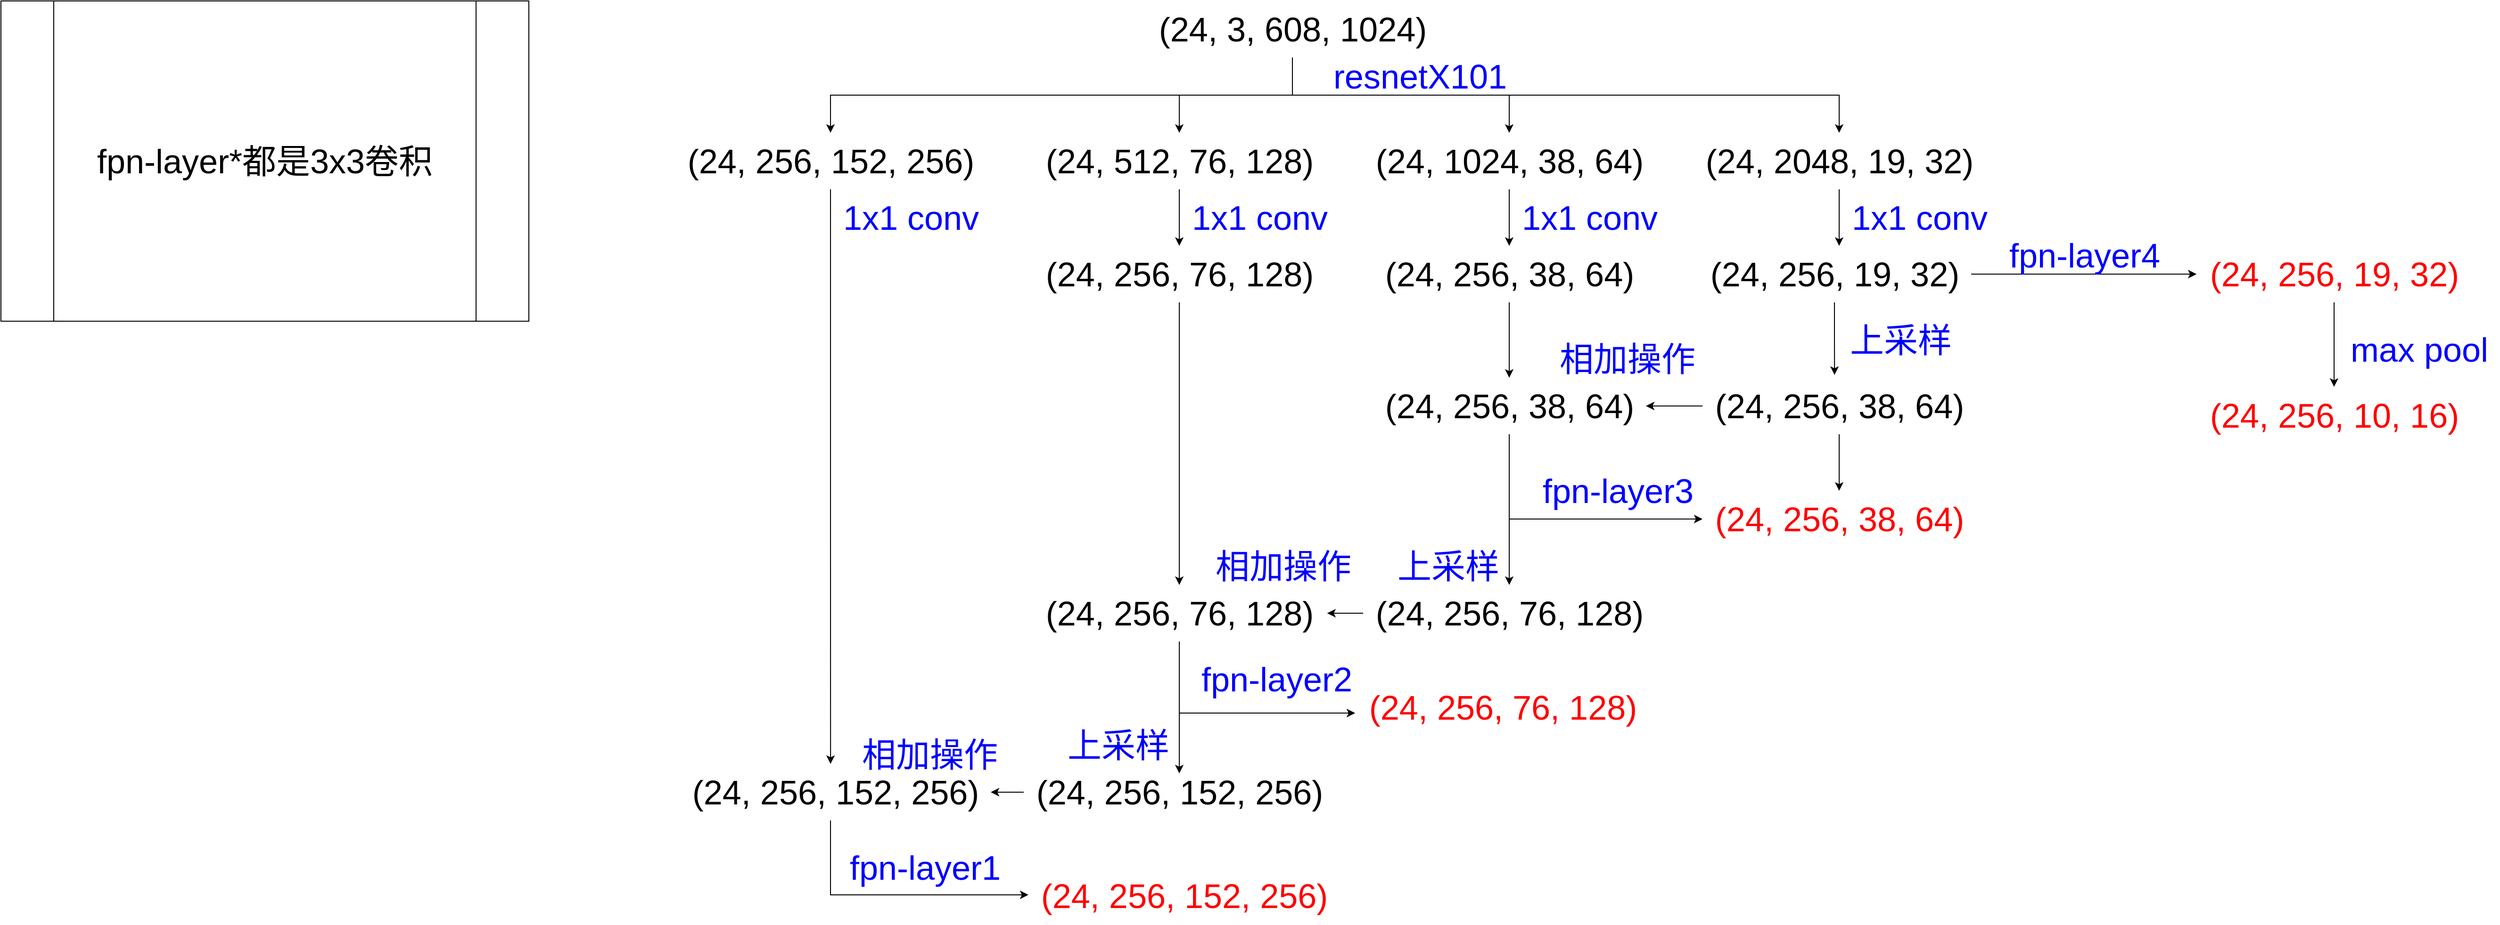 <mxfile version="20.2.6" type="github">
  <diagram id="jDf5m3AYdCFQ41c70_qY" name="第 1 页">
    <mxGraphModel dx="2370" dy="1177" grid="1" gridSize="10" guides="1" tooltips="1" connect="1" arrows="1" fold="1" page="1" pageScale="1" pageWidth="3300" pageHeight="4681" math="0" shadow="0">
      <root>
        <mxCell id="0" />
        <mxCell id="1" parent="0" />
        <mxCell id="YfHTAPaN2DRpzsCkXwUB-10" style="edgeStyle=orthogonalEdgeStyle;rounded=0;orthogonalLoop=1;jettySize=auto;html=1;fontSize=36;" edge="1" parent="1" source="YfHTAPaN2DRpzsCkXwUB-4" target="YfHTAPaN2DRpzsCkXwUB-5">
          <mxGeometry relative="1" as="geometry">
            <Array as="points">
              <mxPoint x="1400" y="150" />
              <mxPoint x="910" y="150" />
            </Array>
          </mxGeometry>
        </mxCell>
        <mxCell id="YfHTAPaN2DRpzsCkXwUB-12" style="edgeStyle=orthogonalEdgeStyle;rounded=0;orthogonalLoop=1;jettySize=auto;html=1;fontSize=36;" edge="1" parent="1" source="YfHTAPaN2DRpzsCkXwUB-4" target="YfHTAPaN2DRpzsCkXwUB-6">
          <mxGeometry relative="1" as="geometry" />
        </mxCell>
        <mxCell id="YfHTAPaN2DRpzsCkXwUB-13" style="edgeStyle=orthogonalEdgeStyle;rounded=0;orthogonalLoop=1;jettySize=auto;html=1;fontSize=36;" edge="1" parent="1" source="YfHTAPaN2DRpzsCkXwUB-4" target="YfHTAPaN2DRpzsCkXwUB-7">
          <mxGeometry relative="1" as="geometry">
            <Array as="points">
              <mxPoint x="1400" y="150" />
              <mxPoint x="1980" y="150" />
            </Array>
          </mxGeometry>
        </mxCell>
        <mxCell id="YfHTAPaN2DRpzsCkXwUB-14" style="edgeStyle=orthogonalEdgeStyle;rounded=0;orthogonalLoop=1;jettySize=auto;html=1;fontSize=36;" edge="1" parent="1" source="YfHTAPaN2DRpzsCkXwUB-4" target="YfHTAPaN2DRpzsCkXwUB-8">
          <mxGeometry relative="1" as="geometry" />
        </mxCell>
        <mxCell id="YfHTAPaN2DRpzsCkXwUB-4" value="(24, 3, 608, 1024)" style="text;html=1;align=center;verticalAlign=middle;resizable=0;points=[];autosize=1;strokeColor=none;fillColor=none;fontSize=36;" vertex="1" parent="1">
          <mxGeometry x="1245" y="50" width="310" height="60" as="geometry" />
        </mxCell>
        <mxCell id="YfHTAPaN2DRpzsCkXwUB-78" style="edgeStyle=orthogonalEdgeStyle;rounded=0;orthogonalLoop=1;jettySize=auto;html=1;fontSize=36;fontColor=#FF0000;entryX=0.485;entryY=0;entryDx=0;entryDy=0;entryPerimeter=0;" edge="1" parent="1" source="YfHTAPaN2DRpzsCkXwUB-5" target="YfHTAPaN2DRpzsCkXwUB-80">
          <mxGeometry relative="1" as="geometry">
            <mxPoint x="910" y="820" as="targetPoint" />
          </mxGeometry>
        </mxCell>
        <mxCell id="YfHTAPaN2DRpzsCkXwUB-5" value="(24, 256, 152, 256)" style="text;html=1;align=center;verticalAlign=middle;resizable=0;points=[];autosize=1;strokeColor=none;fillColor=none;fontSize=36;" vertex="1" parent="1">
          <mxGeometry x="745" y="190" width="330" height="60" as="geometry" />
        </mxCell>
        <mxCell id="YfHTAPaN2DRpzsCkXwUB-59" style="edgeStyle=orthogonalEdgeStyle;rounded=0;orthogonalLoop=1;jettySize=auto;html=1;fontSize=36;fontColor=#FF0000;" edge="1" parent="1" source="YfHTAPaN2DRpzsCkXwUB-6" target="YfHTAPaN2DRpzsCkXwUB-51">
          <mxGeometry relative="1" as="geometry" />
        </mxCell>
        <mxCell id="YfHTAPaN2DRpzsCkXwUB-6" value="(24, 512, 76, 128)" style="text;html=1;align=center;verticalAlign=middle;resizable=0;points=[];autosize=1;strokeColor=none;fillColor=none;fontSize=36;" vertex="1" parent="1">
          <mxGeometry x="1125" y="190" width="310" height="60" as="geometry" />
        </mxCell>
        <mxCell id="YfHTAPaN2DRpzsCkXwUB-30" style="edgeStyle=orthogonalEdgeStyle;rounded=0;orthogonalLoop=1;jettySize=auto;html=1;fontSize=36;fontColor=#0000FF;" edge="1" parent="1" source="YfHTAPaN2DRpzsCkXwUB-7">
          <mxGeometry relative="1" as="geometry">
            <mxPoint x="1980" y="310" as="targetPoint" />
          </mxGeometry>
        </mxCell>
        <mxCell id="YfHTAPaN2DRpzsCkXwUB-7" value="(24, 2048, 19, 32)" style="text;html=1;align=center;verticalAlign=middle;resizable=0;points=[];autosize=1;strokeColor=none;fillColor=none;fontSize=36;" vertex="1" parent="1">
          <mxGeometry x="1825" y="190" width="310" height="60" as="geometry" />
        </mxCell>
        <mxCell id="YfHTAPaN2DRpzsCkXwUB-8" value="(24, 1024, 38, 64)" style="text;html=1;align=center;verticalAlign=middle;resizable=0;points=[];autosize=1;strokeColor=none;fillColor=none;fontSize=36;" vertex="1" parent="1">
          <mxGeometry x="1475" y="190" width="310" height="60" as="geometry" />
        </mxCell>
        <mxCell id="YfHTAPaN2DRpzsCkXwUB-15" value="&lt;font color=&quot;#0000ff&quot;&gt;resnetX101&lt;/font&gt;" style="text;html=1;align=center;verticalAlign=middle;resizable=0;points=[];autosize=1;strokeColor=none;fillColor=none;fontSize=36;" vertex="1" parent="1">
          <mxGeometry x="1430" y="100" width="210" height="60" as="geometry" />
        </mxCell>
        <mxCell id="YfHTAPaN2DRpzsCkXwUB-52" style="edgeStyle=orthogonalEdgeStyle;rounded=0;orthogonalLoop=1;jettySize=auto;html=1;entryX=-0.003;entryY=0.5;entryDx=0;entryDy=0;entryPerimeter=0;fontSize=36;fontColor=#FF0000;" edge="1" parent="1" source="YfHTAPaN2DRpzsCkXwUB-16" target="YfHTAPaN2DRpzsCkXwUB-19">
          <mxGeometry relative="1" as="geometry" />
        </mxCell>
        <mxCell id="YfHTAPaN2DRpzsCkXwUB-53" style="edgeStyle=orthogonalEdgeStyle;rounded=0;orthogonalLoop=1;jettySize=auto;html=1;entryX=0.483;entryY=-0.05;entryDx=0;entryDy=0;entryPerimeter=0;fontSize=36;fontColor=#FF0000;" edge="1" parent="1" source="YfHTAPaN2DRpzsCkXwUB-16" target="YfHTAPaN2DRpzsCkXwUB-23">
          <mxGeometry relative="1" as="geometry" />
        </mxCell>
        <mxCell id="YfHTAPaN2DRpzsCkXwUB-16" value="&lt;font color=&quot;#000000&quot;&gt;(24, 256, 19, 32)&lt;/font&gt;" style="text;html=1;align=center;verticalAlign=middle;resizable=0;points=[];autosize=1;strokeColor=none;fillColor=none;fontSize=36;fontColor=#0000FF;" vertex="1" parent="1">
          <mxGeometry x="1830" y="310" width="290" height="60" as="geometry" />
        </mxCell>
        <mxCell id="YfHTAPaN2DRpzsCkXwUB-18" value="&lt;font color=&quot;#0000ff&quot;&gt;1x1 conv&lt;/font&gt;" style="text;html=1;align=center;verticalAlign=middle;resizable=0;points=[];autosize=1;strokeColor=none;fillColor=none;fontSize=36;fontColor=#000000;" vertex="1" parent="1">
          <mxGeometry x="1980" y="250" width="170" height="60" as="geometry" />
        </mxCell>
        <mxCell id="YfHTAPaN2DRpzsCkXwUB-88" style="edgeStyle=orthogonalEdgeStyle;rounded=0;orthogonalLoop=1;jettySize=auto;html=1;entryX=0.5;entryY=-0.006;entryDx=0;entryDy=0;entryPerimeter=0;fontSize=36;fontColor=#000000;" edge="1" parent="1" source="YfHTAPaN2DRpzsCkXwUB-19" target="YfHTAPaN2DRpzsCkXwUB-87">
          <mxGeometry relative="1" as="geometry" />
        </mxCell>
        <mxCell id="YfHTAPaN2DRpzsCkXwUB-19" value="&lt;font color=&quot;#ff0000&quot;&gt;(24, 256, 19, 32)&lt;/font&gt;" style="text;html=1;align=center;verticalAlign=middle;resizable=0;points=[];autosize=1;strokeColor=none;fillColor=none;fontSize=36;fontColor=#0000FF;" vertex="1" parent="1">
          <mxGeometry x="2360" y="310" width="290" height="60" as="geometry" />
        </mxCell>
        <mxCell id="YfHTAPaN2DRpzsCkXwUB-22" value="fpn-layer4" style="text;html=1;align=center;verticalAlign=middle;resizable=0;points=[];autosize=1;strokeColor=none;fillColor=none;fontSize=36;fontColor=#0000FF;" vertex="1" parent="1">
          <mxGeometry x="2150" y="290" width="180" height="60" as="geometry" />
        </mxCell>
        <mxCell id="YfHTAPaN2DRpzsCkXwUB-40" style="edgeStyle=orthogonalEdgeStyle;rounded=0;orthogonalLoop=1;jettySize=auto;html=1;entryX=1;entryY=0.5;entryDx=0;entryDy=0;entryPerimeter=0;fontSize=36;fontColor=#0000FF;" edge="1" parent="1" source="YfHTAPaN2DRpzsCkXwUB-23" target="YfHTAPaN2DRpzsCkXwUB-38">
          <mxGeometry relative="1" as="geometry" />
        </mxCell>
        <mxCell id="YfHTAPaN2DRpzsCkXwUB-67" style="edgeStyle=orthogonalEdgeStyle;rounded=0;orthogonalLoop=1;jettySize=auto;html=1;fontSize=36;fontColor=#FF0000;" edge="1" parent="1" source="YfHTAPaN2DRpzsCkXwUB-23" target="YfHTAPaN2DRpzsCkXwUB-42">
          <mxGeometry relative="1" as="geometry" />
        </mxCell>
        <mxCell id="YfHTAPaN2DRpzsCkXwUB-23" value="&lt;font color=&quot;#000000&quot;&gt;(24, 256, 38, 64)&lt;/font&gt;" style="text;html=1;align=center;verticalAlign=middle;resizable=0;points=[];autosize=1;strokeColor=none;fillColor=none;fontSize=36;fontColor=#0000FF;" vertex="1" parent="1">
          <mxGeometry x="1835" y="450" width="290" height="60" as="geometry" />
        </mxCell>
        <mxCell id="YfHTAPaN2DRpzsCkXwUB-25" value="上采样" style="text;html=1;align=center;verticalAlign=middle;resizable=0;points=[];autosize=1;strokeColor=none;fillColor=none;fontSize=36;fontColor=#0000FF;" vertex="1" parent="1">
          <mxGeometry x="1980" y="380" width="130" height="60" as="geometry" />
        </mxCell>
        <mxCell id="YfHTAPaN2DRpzsCkXwUB-31" style="edgeStyle=orthogonalEdgeStyle;rounded=0;orthogonalLoop=1;jettySize=auto;html=1;fontSize=36;fontColor=#0000FF;" edge="1" parent="1">
          <mxGeometry relative="1" as="geometry">
            <mxPoint x="1630" y="310" as="targetPoint" />
            <mxPoint x="1630" y="250" as="sourcePoint" />
          </mxGeometry>
        </mxCell>
        <mxCell id="YfHTAPaN2DRpzsCkXwUB-55" style="edgeStyle=orthogonalEdgeStyle;rounded=0;orthogonalLoop=1;jettySize=auto;html=1;fontSize=36;fontColor=#FF0000;" edge="1" parent="1" source="YfHTAPaN2DRpzsCkXwUB-33" target="YfHTAPaN2DRpzsCkXwUB-38">
          <mxGeometry relative="1" as="geometry" />
        </mxCell>
        <mxCell id="YfHTAPaN2DRpzsCkXwUB-33" value="&lt;font color=&quot;#000000&quot;&gt;(24, 256, 38, 64)&lt;/font&gt;" style="text;html=1;align=center;verticalAlign=middle;resizable=0;points=[];autosize=1;strokeColor=none;fillColor=none;fontSize=36;fontColor=#0000FF;" vertex="1" parent="1">
          <mxGeometry x="1485" y="310" width="290" height="60" as="geometry" />
        </mxCell>
        <mxCell id="YfHTAPaN2DRpzsCkXwUB-34" value="&lt;font color=&quot;#0000ff&quot;&gt;1x1 conv&lt;/font&gt;" style="text;html=1;align=center;verticalAlign=middle;resizable=0;points=[];autosize=1;strokeColor=none;fillColor=none;fontSize=36;fontColor=#000000;" vertex="1" parent="1">
          <mxGeometry x="1630" y="250" width="170" height="60" as="geometry" />
        </mxCell>
        <mxCell id="YfHTAPaN2DRpzsCkXwUB-37" value="fpn-layer2" style="text;html=1;align=center;verticalAlign=middle;resizable=0;points=[];autosize=1;strokeColor=none;fillColor=none;fontSize=36;fontColor=#0000FF;" vertex="1" parent="1">
          <mxGeometry x="1292.5" y="740" width="180" height="60" as="geometry" />
        </mxCell>
        <mxCell id="YfHTAPaN2DRpzsCkXwUB-66" style="edgeStyle=orthogonalEdgeStyle;rounded=0;orthogonalLoop=1;jettySize=auto;html=1;entryX=0;entryY=0.5;entryDx=0;entryDy=0;entryPerimeter=0;fontSize=36;fontColor=#FF0000;" edge="1" parent="1" source="YfHTAPaN2DRpzsCkXwUB-38" target="YfHTAPaN2DRpzsCkXwUB-42">
          <mxGeometry relative="1" as="geometry">
            <Array as="points">
              <mxPoint x="1630" y="600" />
            </Array>
          </mxGeometry>
        </mxCell>
        <mxCell id="YfHTAPaN2DRpzsCkXwUB-68" style="edgeStyle=orthogonalEdgeStyle;rounded=0;orthogonalLoop=1;jettySize=auto;html=1;fontSize=36;fontColor=#FF0000;" edge="1" parent="1" source="YfHTAPaN2DRpzsCkXwUB-38" target="YfHTAPaN2DRpzsCkXwUB-45">
          <mxGeometry relative="1" as="geometry" />
        </mxCell>
        <mxCell id="YfHTAPaN2DRpzsCkXwUB-38" value="&lt;font color=&quot;#000000&quot;&gt;(24, 256, 38, 64)&lt;/font&gt;" style="text;html=1;align=center;verticalAlign=middle;resizable=0;points=[];autosize=1;strokeColor=none;fillColor=none;fontSize=36;fontColor=#0000FF;" vertex="1" parent="1">
          <mxGeometry x="1485" y="450" width="290" height="60" as="geometry" />
        </mxCell>
        <mxCell id="YfHTAPaN2DRpzsCkXwUB-41" value="相加操作" style="text;html=1;align=center;verticalAlign=middle;resizable=0;points=[];autosize=1;strokeColor=none;fillColor=none;fontSize=36;fontColor=#0000FF;" vertex="1" parent="1">
          <mxGeometry x="1670" y="400" width="170" height="60" as="geometry" />
        </mxCell>
        <mxCell id="YfHTAPaN2DRpzsCkXwUB-42" value="&lt;font color=&quot;#ff0000&quot;&gt;(24, 256, 38, 64)&lt;/font&gt;" style="text;html=1;align=center;verticalAlign=middle;resizable=0;points=[];autosize=1;strokeColor=none;fillColor=none;fontSize=36;fontColor=#0000FF;" vertex="1" parent="1">
          <mxGeometry x="1835" y="570" width="290" height="60" as="geometry" />
        </mxCell>
        <mxCell id="YfHTAPaN2DRpzsCkXwUB-44" value="fpn-layer3" style="text;html=1;align=center;verticalAlign=middle;resizable=0;points=[];autosize=1;strokeColor=none;fillColor=none;fontSize=36;fontColor=#0000FF;" vertex="1" parent="1">
          <mxGeometry x="1655" y="540" width="180" height="60" as="geometry" />
        </mxCell>
        <mxCell id="YfHTAPaN2DRpzsCkXwUB-70" style="edgeStyle=orthogonalEdgeStyle;rounded=0;orthogonalLoop=1;jettySize=auto;html=1;entryX=1.006;entryY=0.5;entryDx=0;entryDy=0;entryPerimeter=0;fontSize=36;fontColor=#FF0000;" edge="1" parent="1" source="YfHTAPaN2DRpzsCkXwUB-45" target="YfHTAPaN2DRpzsCkXwUB-69">
          <mxGeometry relative="1" as="geometry" />
        </mxCell>
        <mxCell id="YfHTAPaN2DRpzsCkXwUB-45" value="&lt;font color=&quot;#000000&quot;&gt;(24, 256, 76, 128)&lt;/font&gt;" style="text;html=1;align=center;verticalAlign=middle;resizable=0;points=[];autosize=1;strokeColor=none;fillColor=none;fontSize=36;fontColor=#0000FF;" vertex="1" parent="1">
          <mxGeometry x="1475" y="670" width="310" height="60" as="geometry" />
        </mxCell>
        <mxCell id="YfHTAPaN2DRpzsCkXwUB-71" style="edgeStyle=orthogonalEdgeStyle;rounded=0;orthogonalLoop=1;jettySize=auto;html=1;fontSize=36;fontColor=#FF0000;" edge="1" parent="1" source="YfHTAPaN2DRpzsCkXwUB-51" target="YfHTAPaN2DRpzsCkXwUB-69">
          <mxGeometry relative="1" as="geometry" />
        </mxCell>
        <mxCell id="YfHTAPaN2DRpzsCkXwUB-51" value="(24, 256, 76, 128)" style="text;html=1;align=center;verticalAlign=middle;resizable=0;points=[];autosize=1;strokeColor=none;fillColor=none;fontSize=36;" vertex="1" parent="1">
          <mxGeometry x="1125" y="310" width="310" height="60" as="geometry" />
        </mxCell>
        <mxCell id="YfHTAPaN2DRpzsCkXwUB-58" value="上采样" style="text;html=1;align=center;verticalAlign=middle;resizable=0;points=[];autosize=1;strokeColor=none;fillColor=none;fontSize=36;fontColor=#0000FF;" vertex="1" parent="1">
          <mxGeometry x="1500" y="620" width="130" height="60" as="geometry" />
        </mxCell>
        <mxCell id="YfHTAPaN2DRpzsCkXwUB-60" value="&lt;font color=&quot;#0000ff&quot;&gt;1x1 conv&lt;/font&gt;" style="text;html=1;align=center;verticalAlign=middle;resizable=0;points=[];autosize=1;strokeColor=none;fillColor=none;fontSize=36;fontColor=#000000;" vertex="1" parent="1">
          <mxGeometry x="1280" y="250" width="170" height="60" as="geometry" />
        </mxCell>
        <mxCell id="YfHTAPaN2DRpzsCkXwUB-74" style="edgeStyle=orthogonalEdgeStyle;rounded=0;orthogonalLoop=1;jettySize=auto;html=1;entryX=-0.003;entryY=0.6;entryDx=0;entryDy=0;entryPerimeter=0;fontSize=36;fontColor=#FF0000;" edge="1" parent="1" source="YfHTAPaN2DRpzsCkXwUB-69" target="YfHTAPaN2DRpzsCkXwUB-73">
          <mxGeometry relative="1" as="geometry">
            <Array as="points">
              <mxPoint x="1280" y="806" />
            </Array>
          </mxGeometry>
        </mxCell>
        <mxCell id="YfHTAPaN2DRpzsCkXwUB-75" style="edgeStyle=orthogonalEdgeStyle;rounded=0;orthogonalLoop=1;jettySize=auto;html=1;fontSize=36;fontColor=#FF0000;" edge="1" parent="1" source="YfHTAPaN2DRpzsCkXwUB-69">
          <mxGeometry relative="1" as="geometry">
            <mxPoint x="1280" y="870" as="targetPoint" />
          </mxGeometry>
        </mxCell>
        <mxCell id="YfHTAPaN2DRpzsCkXwUB-69" value="&lt;font color=&quot;#000000&quot;&gt;(24, 256, 76, 128)&lt;/font&gt;" style="text;html=1;align=center;verticalAlign=middle;resizable=0;points=[];autosize=1;strokeColor=none;fillColor=none;fontSize=36;fontColor=#0000FF;" vertex="1" parent="1">
          <mxGeometry x="1125" y="670" width="310" height="60" as="geometry" />
        </mxCell>
        <mxCell id="YfHTAPaN2DRpzsCkXwUB-72" value="相加操作" style="text;html=1;align=center;verticalAlign=middle;resizable=0;points=[];autosize=1;strokeColor=none;fillColor=none;fontSize=36;fontColor=#0000FF;" vertex="1" parent="1">
          <mxGeometry x="1305" y="620" width="170" height="60" as="geometry" />
        </mxCell>
        <mxCell id="YfHTAPaN2DRpzsCkXwUB-73" value="&lt;font color=&quot;#ff0000&quot;&gt;(24, 256, 76, 128)&lt;/font&gt;" style="text;html=1;align=center;verticalAlign=middle;resizable=0;points=[];autosize=1;strokeColor=none;fillColor=none;fontSize=36;fontColor=#0000FF;" vertex="1" parent="1">
          <mxGeometry x="1467.5" y="770" width="310" height="60" as="geometry" />
        </mxCell>
        <mxCell id="YfHTAPaN2DRpzsCkXwUB-81" style="edgeStyle=orthogonalEdgeStyle;rounded=0;orthogonalLoop=1;jettySize=auto;html=1;fontSize=36;fontColor=#FF0000;" edge="1" parent="1" source="YfHTAPaN2DRpzsCkXwUB-76" target="YfHTAPaN2DRpzsCkXwUB-80">
          <mxGeometry relative="1" as="geometry" />
        </mxCell>
        <mxCell id="YfHTAPaN2DRpzsCkXwUB-76" value="&lt;font color=&quot;#000000&quot;&gt;(24, 256, 152, 256)&lt;/font&gt;" style="text;html=1;align=center;verticalAlign=middle;resizable=0;points=[];autosize=1;strokeColor=none;fillColor=none;fontSize=36;fontColor=#0000FF;" vertex="1" parent="1">
          <mxGeometry x="1115" y="860" width="330" height="60" as="geometry" />
        </mxCell>
        <mxCell id="YfHTAPaN2DRpzsCkXwUB-77" value="上采样" style="text;html=1;align=center;verticalAlign=middle;resizable=0;points=[];autosize=1;strokeColor=none;fillColor=none;fontSize=36;fontColor=#0000FF;" vertex="1" parent="1">
          <mxGeometry x="1150" y="810" width="130" height="60" as="geometry" />
        </mxCell>
        <mxCell id="YfHTAPaN2DRpzsCkXwUB-79" value="&lt;font color=&quot;#0000ff&quot;&gt;1x1 conv&lt;/font&gt;" style="text;html=1;align=center;verticalAlign=middle;resizable=0;points=[];autosize=1;strokeColor=none;fillColor=none;fontSize=36;fontColor=#000000;" vertex="1" parent="1">
          <mxGeometry x="910" y="250" width="170" height="60" as="geometry" />
        </mxCell>
        <mxCell id="YfHTAPaN2DRpzsCkXwUB-84" style="edgeStyle=orthogonalEdgeStyle;rounded=0;orthogonalLoop=1;jettySize=auto;html=1;entryX=0;entryY=0.483;entryDx=0;entryDy=0;entryPerimeter=0;fontSize=36;fontColor=#FF0000;" edge="1" parent="1" source="YfHTAPaN2DRpzsCkXwUB-80" target="YfHTAPaN2DRpzsCkXwUB-83">
          <mxGeometry relative="1" as="geometry">
            <Array as="points">
              <mxPoint x="910" y="999" />
            </Array>
          </mxGeometry>
        </mxCell>
        <mxCell id="YfHTAPaN2DRpzsCkXwUB-80" value="&lt;font color=&quot;#000000&quot;&gt;(24, 256, 152, 256)&lt;/font&gt;" style="text;html=1;align=center;verticalAlign=middle;resizable=0;points=[];autosize=1;strokeColor=none;fillColor=none;fontSize=36;fontColor=#0000FF;" vertex="1" parent="1">
          <mxGeometry x="750" y="860" width="330" height="60" as="geometry" />
        </mxCell>
        <mxCell id="YfHTAPaN2DRpzsCkXwUB-82" value="相加操作" style="text;html=1;align=center;verticalAlign=middle;resizable=0;points=[];autosize=1;strokeColor=none;fillColor=none;fontSize=36;fontColor=#0000FF;" vertex="1" parent="1">
          <mxGeometry x="930" y="820" width="170" height="60" as="geometry" />
        </mxCell>
        <mxCell id="YfHTAPaN2DRpzsCkXwUB-83" value="&lt;font color=&quot;#ff0000&quot;&gt;(24, 256, 152, 256)&lt;/font&gt;" style="text;html=1;align=center;verticalAlign=middle;resizable=0;points=[];autosize=1;strokeColor=none;fillColor=none;fontSize=36;fontColor=#0000FF;" vertex="1" parent="1">
          <mxGeometry x="1120" y="970" width="330" height="60" as="geometry" />
        </mxCell>
        <mxCell id="YfHTAPaN2DRpzsCkXwUB-85" value="fpn-layer1" style="text;html=1;align=center;verticalAlign=middle;resizable=0;points=[];autosize=1;strokeColor=none;fillColor=none;fontSize=36;fontColor=#0000FF;" vertex="1" parent="1">
          <mxGeometry x="920" y="940" width="180" height="60" as="geometry" />
        </mxCell>
        <mxCell id="YfHTAPaN2DRpzsCkXwUB-86" value="&lt;font color=&quot;#000000&quot;&gt;fpn-layer*都是3x3卷积&lt;/font&gt;" style="shape=process;whiteSpace=wrap;html=1;backgroundOutline=1;fontSize=36;fontColor=#FF0000;" vertex="1" parent="1">
          <mxGeometry x="30" y="50" width="560" height="340" as="geometry" />
        </mxCell>
        <mxCell id="YfHTAPaN2DRpzsCkXwUB-87" value="&lt;font color=&quot;#ff0000&quot;&gt;(24, 256, 10, 16)&lt;/font&gt;" style="text;html=1;align=center;verticalAlign=middle;resizable=0;points=[];autosize=1;strokeColor=none;fillColor=none;fontSize=36;fontColor=#0000FF;" vertex="1" parent="1">
          <mxGeometry x="2360" y="460" width="290" height="60" as="geometry" />
        </mxCell>
        <mxCell id="YfHTAPaN2DRpzsCkXwUB-89" value="max pool" style="text;html=1;align=center;verticalAlign=middle;resizable=0;points=[];autosize=1;strokeColor=none;fillColor=none;fontSize=36;fontColor=#0000FF;" vertex="1" parent="1">
          <mxGeometry x="2510" y="390" width="170" height="60" as="geometry" />
        </mxCell>
      </root>
    </mxGraphModel>
  </diagram>
</mxfile>
